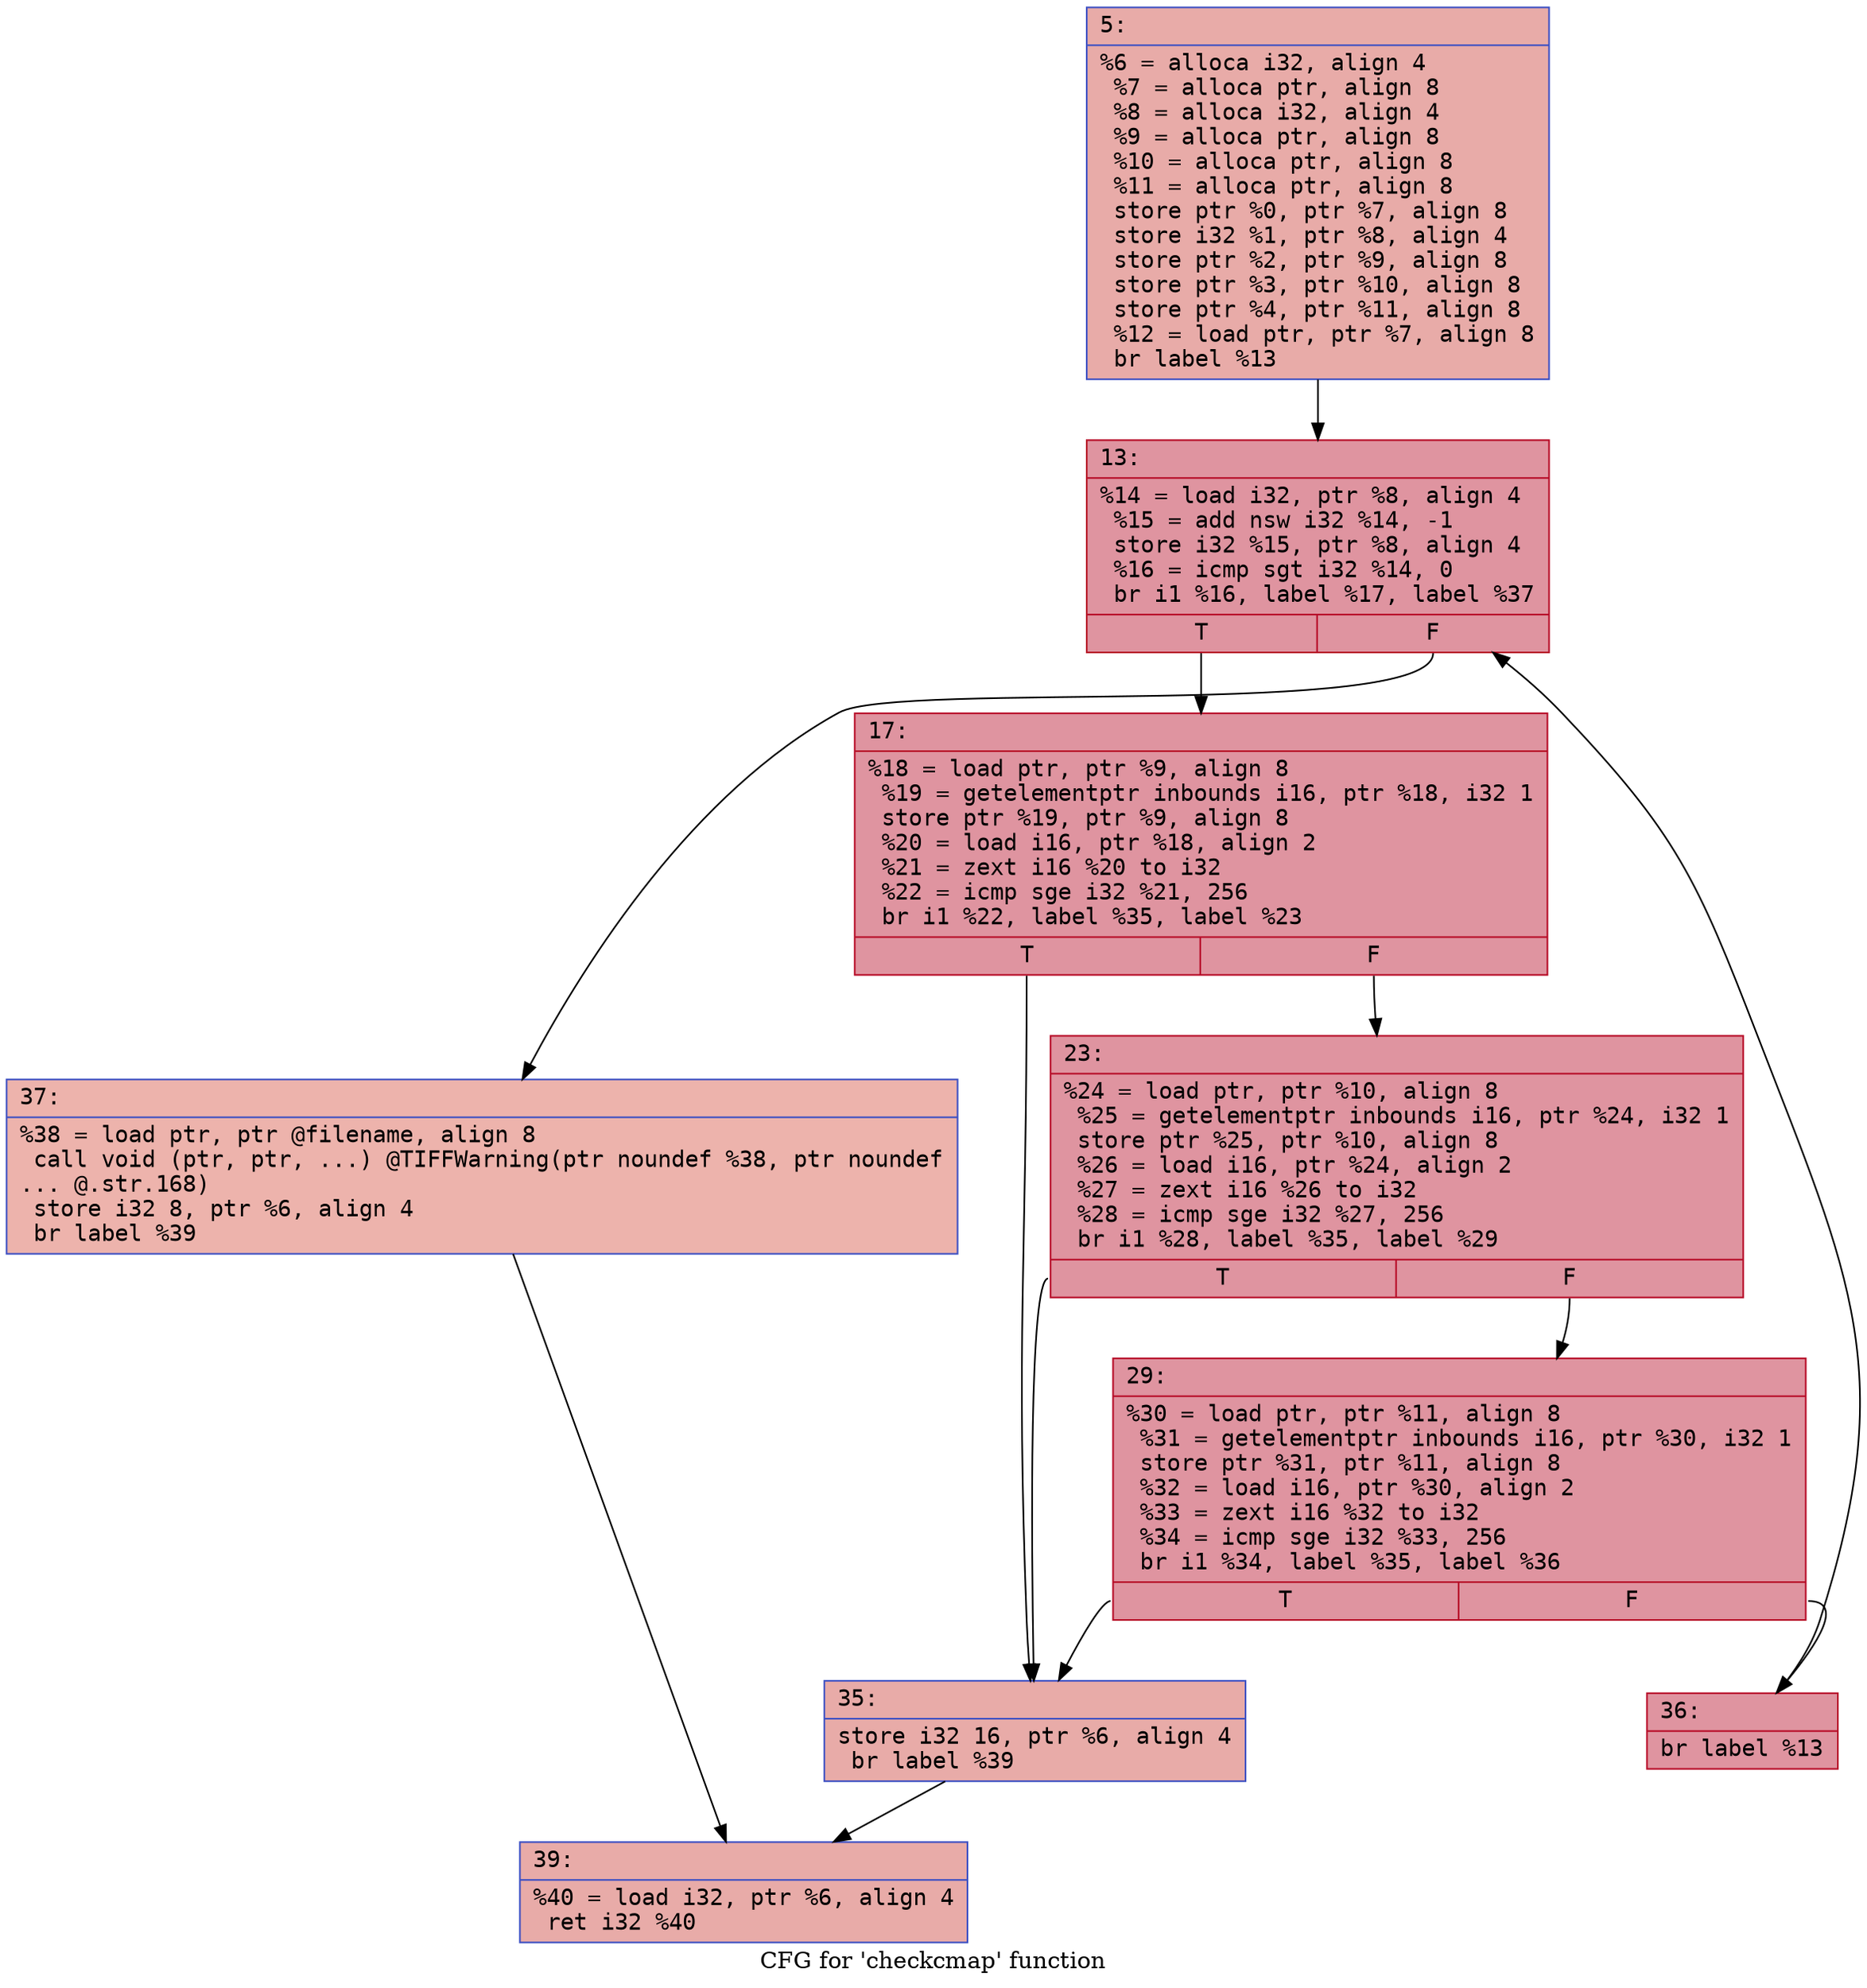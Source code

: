 digraph "CFG for 'checkcmap' function" {
	label="CFG for 'checkcmap' function";

	Node0x600001420640 [shape=record,color="#3d50c3ff", style=filled, fillcolor="#cc403a70" fontname="Courier",label="{5:\l|  %6 = alloca i32, align 4\l  %7 = alloca ptr, align 8\l  %8 = alloca i32, align 4\l  %9 = alloca ptr, align 8\l  %10 = alloca ptr, align 8\l  %11 = alloca ptr, align 8\l  store ptr %0, ptr %7, align 8\l  store i32 %1, ptr %8, align 4\l  store ptr %2, ptr %9, align 8\l  store ptr %3, ptr %10, align 8\l  store ptr %4, ptr %11, align 8\l  %12 = load ptr, ptr %7, align 8\l  br label %13\l}"];
	Node0x600001420640 -> Node0x600001420690[tooltip="5 -> 13\nProbability 100.00%" ];
	Node0x600001420690 [shape=record,color="#b70d28ff", style=filled, fillcolor="#b70d2870" fontname="Courier",label="{13:\l|  %14 = load i32, ptr %8, align 4\l  %15 = add nsw i32 %14, -1\l  store i32 %15, ptr %8, align 4\l  %16 = icmp sgt i32 %14, 0\l  br i1 %16, label %17, label %37\l|{<s0>T|<s1>F}}"];
	Node0x600001420690:s0 -> Node0x6000014206e0[tooltip="13 -> 17\nProbability 96.88%" ];
	Node0x600001420690:s1 -> Node0x600001420870[tooltip="13 -> 37\nProbability 3.12%" ];
	Node0x6000014206e0 [shape=record,color="#b70d28ff", style=filled, fillcolor="#b70d2870" fontname="Courier",label="{17:\l|  %18 = load ptr, ptr %9, align 8\l  %19 = getelementptr inbounds i16, ptr %18, i32 1\l  store ptr %19, ptr %9, align 8\l  %20 = load i16, ptr %18, align 2\l  %21 = zext i16 %20 to i32\l  %22 = icmp sge i32 %21, 256\l  br i1 %22, label %35, label %23\l|{<s0>T|<s1>F}}"];
	Node0x6000014206e0:s0 -> Node0x6000014207d0[tooltip="17 -> 35\nProbability 3.12%" ];
	Node0x6000014206e0:s1 -> Node0x600001420730[tooltip="17 -> 23\nProbability 96.88%" ];
	Node0x600001420730 [shape=record,color="#b70d28ff", style=filled, fillcolor="#b70d2870" fontname="Courier",label="{23:\l|  %24 = load ptr, ptr %10, align 8\l  %25 = getelementptr inbounds i16, ptr %24, i32 1\l  store ptr %25, ptr %10, align 8\l  %26 = load i16, ptr %24, align 2\l  %27 = zext i16 %26 to i32\l  %28 = icmp sge i32 %27, 256\l  br i1 %28, label %35, label %29\l|{<s0>T|<s1>F}}"];
	Node0x600001420730:s0 -> Node0x6000014207d0[tooltip="23 -> 35\nProbability 3.12%" ];
	Node0x600001420730:s1 -> Node0x600001420780[tooltip="23 -> 29\nProbability 96.88%" ];
	Node0x600001420780 [shape=record,color="#b70d28ff", style=filled, fillcolor="#b70d2870" fontname="Courier",label="{29:\l|  %30 = load ptr, ptr %11, align 8\l  %31 = getelementptr inbounds i16, ptr %30, i32 1\l  store ptr %31, ptr %11, align 8\l  %32 = load i16, ptr %30, align 2\l  %33 = zext i16 %32 to i32\l  %34 = icmp sge i32 %33, 256\l  br i1 %34, label %35, label %36\l|{<s0>T|<s1>F}}"];
	Node0x600001420780:s0 -> Node0x6000014207d0[tooltip="29 -> 35\nProbability 3.12%" ];
	Node0x600001420780:s1 -> Node0x600001420820[tooltip="29 -> 36\nProbability 96.88%" ];
	Node0x6000014207d0 [shape=record,color="#3d50c3ff", style=filled, fillcolor="#cc403a70" fontname="Courier",label="{35:\l|  store i32 16, ptr %6, align 4\l  br label %39\l}"];
	Node0x6000014207d0 -> Node0x6000014208c0[tooltip="35 -> 39\nProbability 100.00%" ];
	Node0x600001420820 [shape=record,color="#b70d28ff", style=filled, fillcolor="#b70d2870" fontname="Courier",label="{36:\l|  br label %13\l}"];
	Node0x600001420820 -> Node0x600001420690[tooltip="36 -> 13\nProbability 100.00%" ];
	Node0x600001420870 [shape=record,color="#3d50c3ff", style=filled, fillcolor="#d6524470" fontname="Courier",label="{37:\l|  %38 = load ptr, ptr @filename, align 8\l  call void (ptr, ptr, ...) @TIFFWarning(ptr noundef %38, ptr noundef\l... @.str.168)\l  store i32 8, ptr %6, align 4\l  br label %39\l}"];
	Node0x600001420870 -> Node0x6000014208c0[tooltip="37 -> 39\nProbability 100.00%" ];
	Node0x6000014208c0 [shape=record,color="#3d50c3ff", style=filled, fillcolor="#cc403a70" fontname="Courier",label="{39:\l|  %40 = load i32, ptr %6, align 4\l  ret i32 %40\l}"];
}
